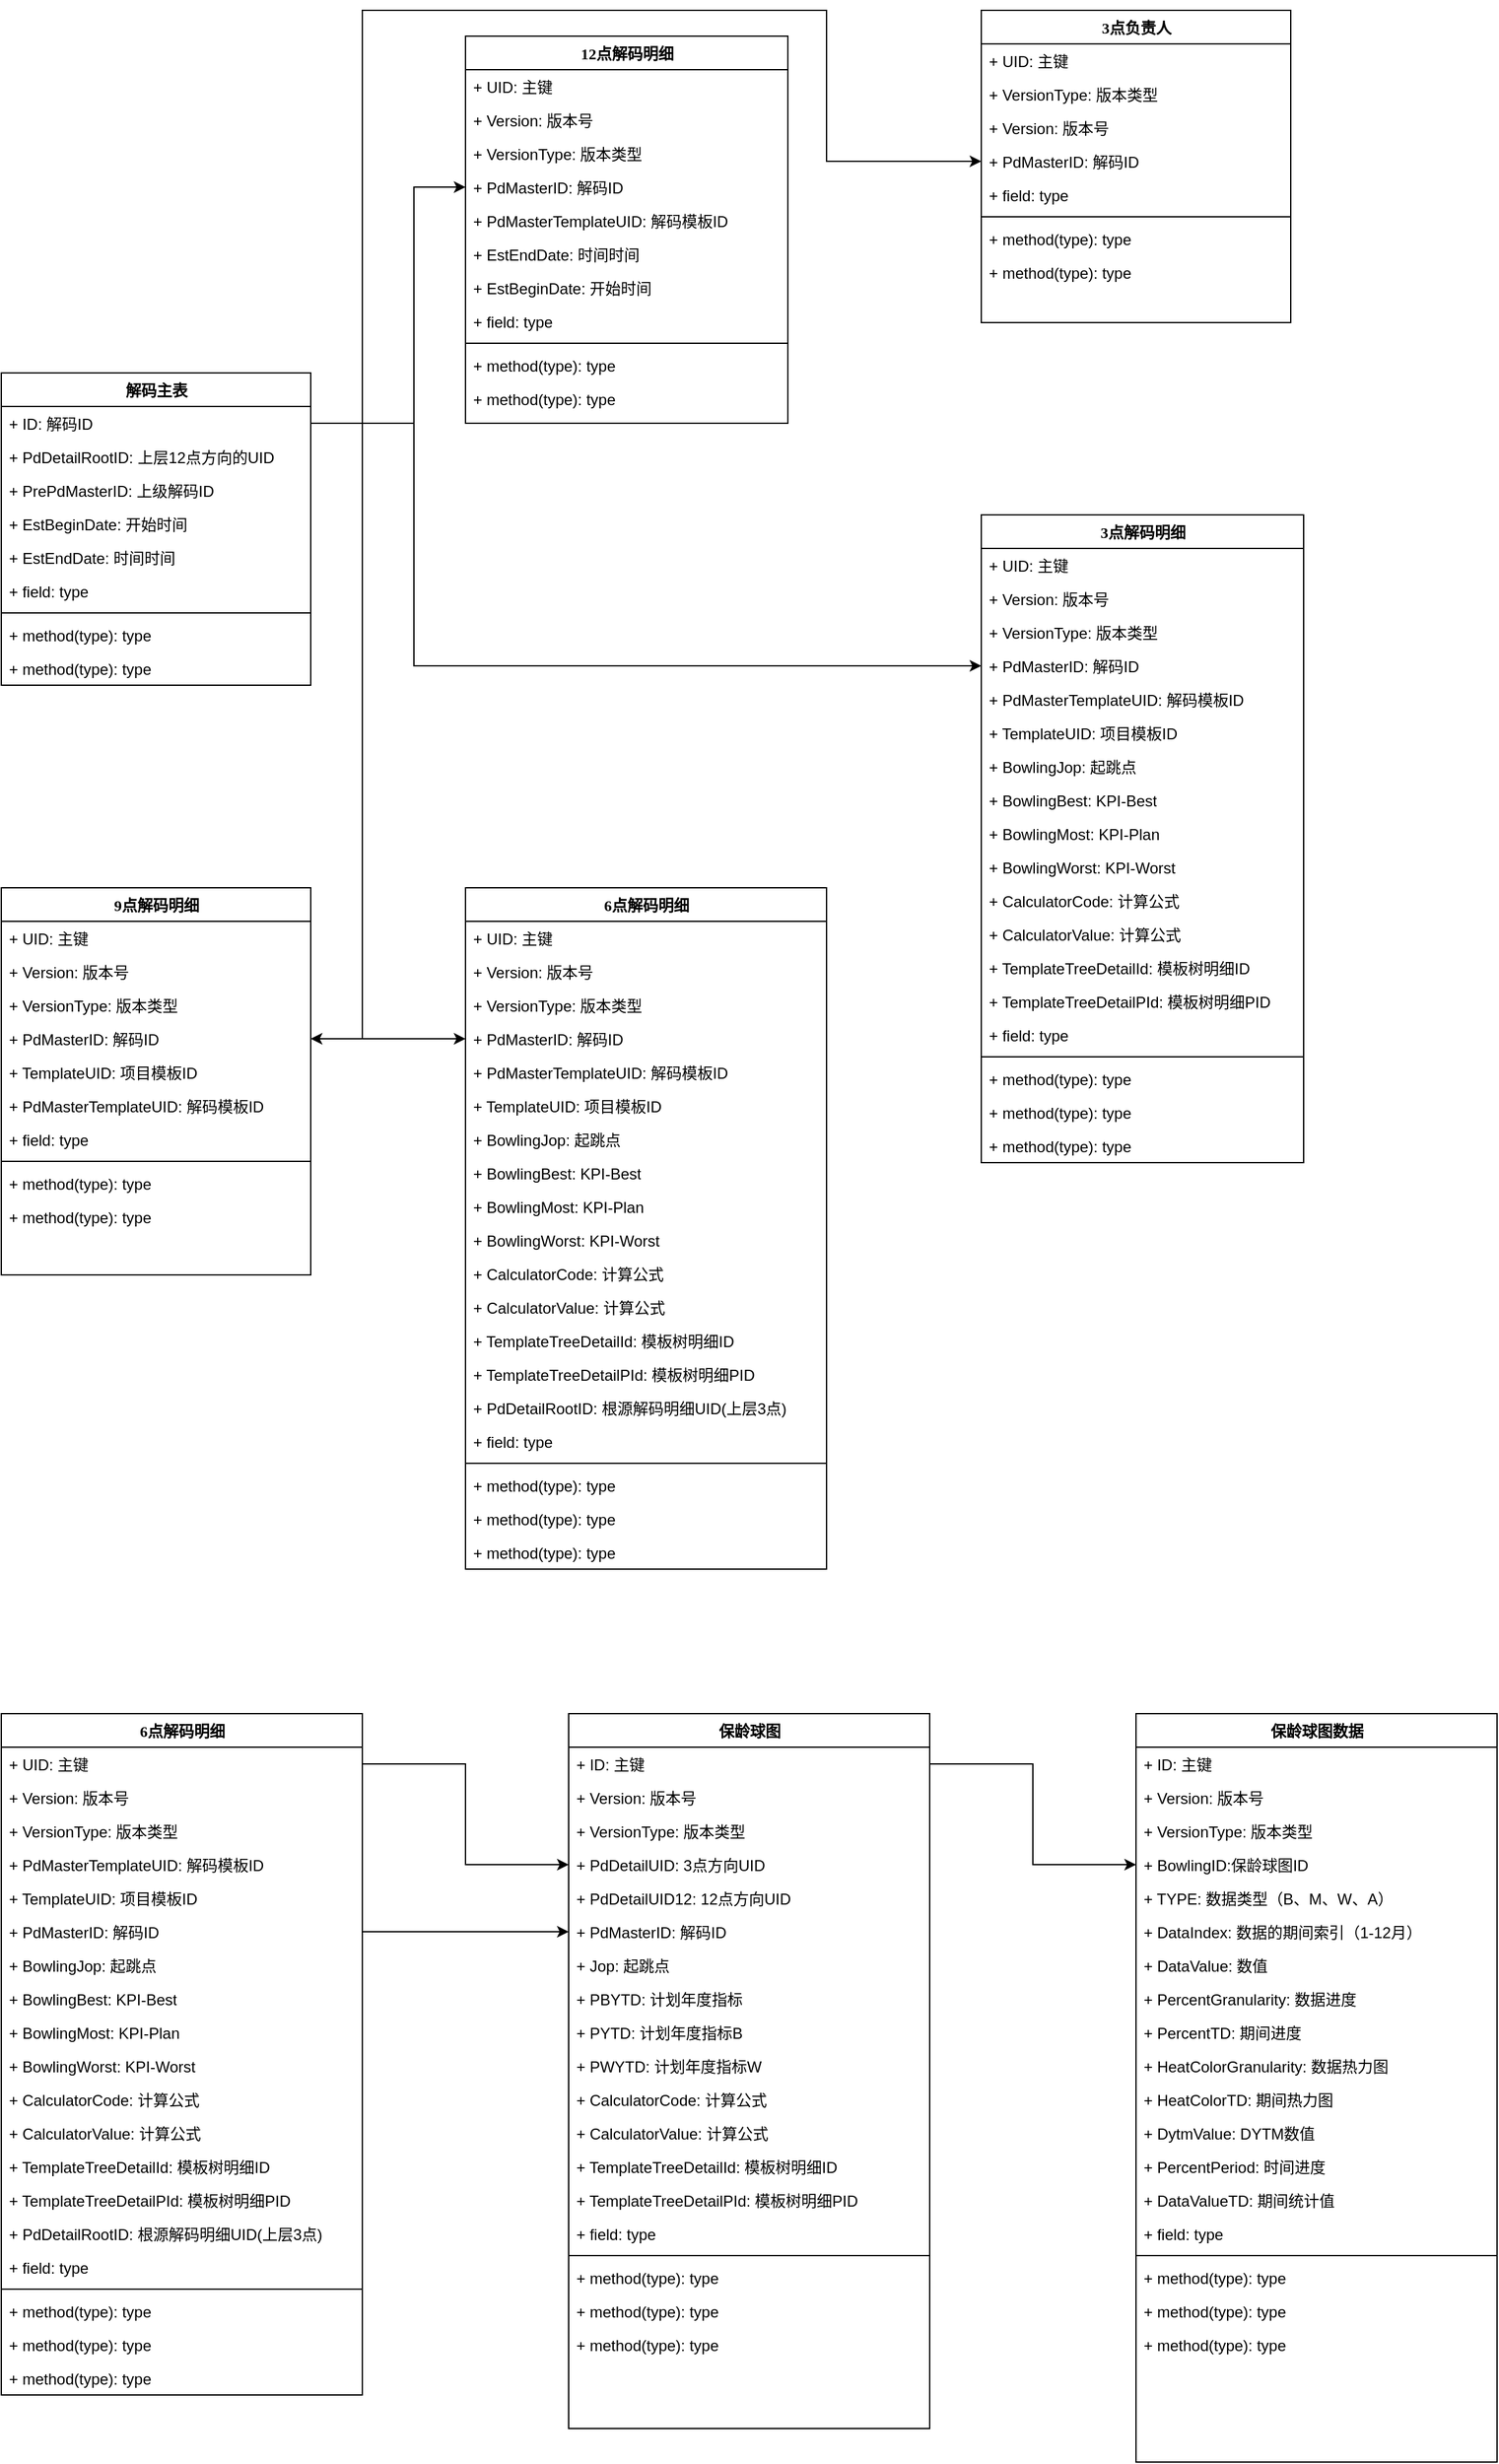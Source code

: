 <mxfile version="21.2.9" type="github">
  <diagram name="Page-1" id="9f46799a-70d6-7492-0946-bef42562c5a5">
    <mxGraphModel dx="1687" dy="1798" grid="1" gridSize="10" guides="1" tooltips="1" connect="1" arrows="1" fold="1" page="1" pageScale="1" pageWidth="1100" pageHeight="850" background="none" math="0" shadow="0">
      <root>
        <mxCell id="0" />
        <mxCell id="1" parent="0" />
        <mxCell id="78961159f06e98e8-17" value="解码主表" style="swimlane;html=1;fontStyle=1;align=center;verticalAlign=top;childLayout=stackLayout;horizontal=1;startSize=26;horizontalStack=0;resizeParent=1;resizeLast=0;collapsible=1;marginBottom=0;swimlaneFillColor=#ffffff;rounded=0;shadow=0;comic=0;labelBackgroundColor=none;strokeWidth=1;fillColor=none;fontFamily=Verdana;fontSize=12" parent="1" vertex="1">
          <mxGeometry x="40" y="1" width="240" height="242" as="geometry" />
        </mxCell>
        <mxCell id="78961159f06e98e8-21" value="+ ID: 解码ID" style="text;html=1;strokeColor=none;fillColor=none;align=left;verticalAlign=top;spacingLeft=4;spacingRight=4;whiteSpace=wrap;overflow=hidden;rotatable=0;points=[[0,0.5],[1,0.5]];portConstraint=eastwest;" parent="78961159f06e98e8-17" vertex="1">
          <mxGeometry y="26" width="240" height="26" as="geometry" />
        </mxCell>
        <mxCell id="78961159f06e98e8-23" value="+ PdDetailRootID: 上层12点方向的UID" style="text;html=1;strokeColor=none;fillColor=none;align=left;verticalAlign=top;spacingLeft=4;spacingRight=4;whiteSpace=wrap;overflow=hidden;rotatable=0;points=[[0,0.5],[1,0.5]];portConstraint=eastwest;" parent="78961159f06e98e8-17" vertex="1">
          <mxGeometry y="52" width="240" height="26" as="geometry" />
        </mxCell>
        <mxCell id="78961159f06e98e8-25" value="+ PrePdMasterID: 上级解码ID" style="text;html=1;strokeColor=none;fillColor=none;align=left;verticalAlign=top;spacingLeft=4;spacingRight=4;whiteSpace=wrap;overflow=hidden;rotatable=0;points=[[0,0.5],[1,0.5]];portConstraint=eastwest;" parent="78961159f06e98e8-17" vertex="1">
          <mxGeometry y="78" width="240" height="26" as="geometry" />
        </mxCell>
        <mxCell id="78961159f06e98e8-26" value="+ EstBeginDate: 开始时间" style="text;html=1;strokeColor=none;fillColor=none;align=left;verticalAlign=top;spacingLeft=4;spacingRight=4;whiteSpace=wrap;overflow=hidden;rotatable=0;points=[[0,0.5],[1,0.5]];portConstraint=eastwest;" parent="78961159f06e98e8-17" vertex="1">
          <mxGeometry y="104" width="240" height="26" as="geometry" />
        </mxCell>
        <mxCell id="u6Bn97f6bg5K26w9lrnU-129" value="+ EstEndDate: 时间时间" style="text;html=1;strokeColor=none;fillColor=none;align=left;verticalAlign=top;spacingLeft=4;spacingRight=4;whiteSpace=wrap;overflow=hidden;rotatable=0;points=[[0,0.5],[1,0.5]];portConstraint=eastwest;" vertex="1" parent="78961159f06e98e8-17">
          <mxGeometry y="130" width="240" height="26" as="geometry" />
        </mxCell>
        <mxCell id="78961159f06e98e8-24" value="+ field: type" style="text;html=1;strokeColor=none;fillColor=none;align=left;verticalAlign=top;spacingLeft=4;spacingRight=4;whiteSpace=wrap;overflow=hidden;rotatable=0;points=[[0,0.5],[1,0.5]];portConstraint=eastwest;" parent="78961159f06e98e8-17" vertex="1">
          <mxGeometry y="156" width="240" height="26" as="geometry" />
        </mxCell>
        <mxCell id="78961159f06e98e8-19" value="" style="line;html=1;strokeWidth=1;fillColor=none;align=left;verticalAlign=middle;spacingTop=-1;spacingLeft=3;spacingRight=3;rotatable=0;labelPosition=right;points=[];portConstraint=eastwest;" parent="78961159f06e98e8-17" vertex="1">
          <mxGeometry y="182" width="240" height="8" as="geometry" />
        </mxCell>
        <mxCell id="78961159f06e98e8-20" value="+ method(type): type" style="text;html=1;strokeColor=none;fillColor=none;align=left;verticalAlign=top;spacingLeft=4;spacingRight=4;whiteSpace=wrap;overflow=hidden;rotatable=0;points=[[0,0.5],[1,0.5]];portConstraint=eastwest;" parent="78961159f06e98e8-17" vertex="1">
          <mxGeometry y="190" width="240" height="26" as="geometry" />
        </mxCell>
        <mxCell id="78961159f06e98e8-27" value="+ method(type): type" style="text;html=1;strokeColor=none;fillColor=none;align=left;verticalAlign=top;spacingLeft=4;spacingRight=4;whiteSpace=wrap;overflow=hidden;rotatable=0;points=[[0,0.5],[1,0.5]];portConstraint=eastwest;" parent="78961159f06e98e8-17" vertex="1">
          <mxGeometry y="216" width="240" height="26" as="geometry" />
        </mxCell>
        <mxCell id="78961159f06e98e8-30" value="12点解码明细" style="swimlane;html=1;fontStyle=1;align=center;verticalAlign=top;childLayout=stackLayout;horizontal=1;startSize=26;horizontalStack=0;resizeParent=1;resizeLast=0;collapsible=1;marginBottom=0;swimlaneFillColor=#ffffff;rounded=0;shadow=0;comic=0;labelBackgroundColor=none;strokeWidth=1;fillColor=none;fontFamily=Verdana;fontSize=12" parent="1" vertex="1">
          <mxGeometry x="400" y="-260" width="250" height="300" as="geometry" />
        </mxCell>
        <mxCell id="78961159f06e98e8-31" value="+ UID: 主键" style="text;html=1;strokeColor=none;fillColor=none;align=left;verticalAlign=top;spacingLeft=4;spacingRight=4;whiteSpace=wrap;overflow=hidden;rotatable=0;points=[[0,0.5],[1,0.5]];portConstraint=eastwest;" parent="78961159f06e98e8-30" vertex="1">
          <mxGeometry y="26" width="250" height="26" as="geometry" />
        </mxCell>
        <mxCell id="u6Bn97f6bg5K26w9lrnU-2" value="+ Version: 版本号" style="text;html=1;strokeColor=none;fillColor=none;align=left;verticalAlign=top;spacingLeft=4;spacingRight=4;whiteSpace=wrap;overflow=hidden;rotatable=0;points=[[0,0.5],[1,0.5]];portConstraint=eastwest;" vertex="1" parent="78961159f06e98e8-30">
          <mxGeometry y="52" width="250" height="26" as="geometry" />
        </mxCell>
        <mxCell id="u6Bn97f6bg5K26w9lrnU-3" value="+ VersionType: 版本类型" style="text;html=1;strokeColor=none;fillColor=none;align=left;verticalAlign=top;spacingLeft=4;spacingRight=4;whiteSpace=wrap;overflow=hidden;rotatable=0;points=[[0,0.5],[1,0.5]];portConstraint=eastwest;" vertex="1" parent="78961159f06e98e8-30">
          <mxGeometry y="78" width="250" height="26" as="geometry" />
        </mxCell>
        <mxCell id="u6Bn97f6bg5K26w9lrnU-6" value="+ PdMasterID: 解码ID" style="text;html=1;strokeColor=none;fillColor=none;align=left;verticalAlign=top;spacingLeft=4;spacingRight=4;whiteSpace=wrap;overflow=hidden;rotatable=0;points=[[0,0.5],[1,0.5]];portConstraint=eastwest;" vertex="1" parent="78961159f06e98e8-30">
          <mxGeometry y="104" width="250" height="26" as="geometry" />
        </mxCell>
        <mxCell id="u6Bn97f6bg5K26w9lrnU-5" value="+ PdMasterTemplateUID: 解码模板ID" style="text;html=1;strokeColor=none;fillColor=none;align=left;verticalAlign=top;spacingLeft=4;spacingRight=4;whiteSpace=wrap;overflow=hidden;rotatable=0;points=[[0,0.5],[1,0.5]];portConstraint=eastwest;" vertex="1" parent="78961159f06e98e8-30">
          <mxGeometry y="130" width="250" height="26" as="geometry" />
        </mxCell>
        <mxCell id="u6Bn97f6bg5K26w9lrnU-131" value="+ EstEndDate: 时间时间" style="text;html=1;strokeColor=none;fillColor=none;align=left;verticalAlign=top;spacingLeft=4;spacingRight=4;whiteSpace=wrap;overflow=hidden;rotatable=0;points=[[0,0.5],[1,0.5]];portConstraint=eastwest;" vertex="1" parent="78961159f06e98e8-30">
          <mxGeometry y="156" width="250" height="26" as="geometry" />
        </mxCell>
        <mxCell id="u6Bn97f6bg5K26w9lrnU-130" value="+ EstBeginDate: 开始时间" style="text;html=1;strokeColor=none;fillColor=none;align=left;verticalAlign=top;spacingLeft=4;spacingRight=4;whiteSpace=wrap;overflow=hidden;rotatable=0;points=[[0,0.5],[1,0.5]];portConstraint=eastwest;" vertex="1" parent="78961159f06e98e8-30">
          <mxGeometry y="182" width="250" height="26" as="geometry" />
        </mxCell>
        <mxCell id="78961159f06e98e8-37" value="+ field: type" style="text;html=1;strokeColor=none;fillColor=none;align=left;verticalAlign=top;spacingLeft=4;spacingRight=4;whiteSpace=wrap;overflow=hidden;rotatable=0;points=[[0,0.5],[1,0.5]];portConstraint=eastwest;" parent="78961159f06e98e8-30" vertex="1">
          <mxGeometry y="208" width="250" height="26" as="geometry" />
        </mxCell>
        <mxCell id="78961159f06e98e8-38" value="" style="line;html=1;strokeWidth=1;fillColor=none;align=left;verticalAlign=middle;spacingTop=-1;spacingLeft=3;spacingRight=3;rotatable=0;labelPosition=right;points=[];portConstraint=eastwest;" parent="78961159f06e98e8-30" vertex="1">
          <mxGeometry y="234" width="250" height="8" as="geometry" />
        </mxCell>
        <mxCell id="78961159f06e98e8-39" value="+ method(type): type" style="text;html=1;strokeColor=none;fillColor=none;align=left;verticalAlign=top;spacingLeft=4;spacingRight=4;whiteSpace=wrap;overflow=hidden;rotatable=0;points=[[0,0.5],[1,0.5]];portConstraint=eastwest;" parent="78961159f06e98e8-30" vertex="1">
          <mxGeometry y="242" width="250" height="26" as="geometry" />
        </mxCell>
        <mxCell id="78961159f06e98e8-40" value="+ method(type): type" style="text;html=1;strokeColor=none;fillColor=none;align=left;verticalAlign=top;spacingLeft=4;spacingRight=4;whiteSpace=wrap;overflow=hidden;rotatable=0;points=[[0,0.5],[1,0.5]];portConstraint=eastwest;" parent="78961159f06e98e8-30" vertex="1">
          <mxGeometry y="268" width="250" height="26" as="geometry" />
        </mxCell>
        <mxCell id="78961159f06e98e8-56" value="9点解码明细" style="swimlane;html=1;fontStyle=1;align=center;verticalAlign=top;childLayout=stackLayout;horizontal=1;startSize=26;horizontalStack=0;resizeParent=1;resizeLast=0;collapsible=1;marginBottom=0;swimlaneFillColor=#ffffff;rounded=0;shadow=0;comic=0;labelBackgroundColor=none;strokeWidth=1;fillColor=none;fontFamily=Verdana;fontSize=12" parent="1" vertex="1">
          <mxGeometry x="40" y="400" width="240" height="300" as="geometry" />
        </mxCell>
        <mxCell id="78961159f06e98e8-57" value="+ UID: 主键" style="text;html=1;strokeColor=none;fillColor=none;align=left;verticalAlign=top;spacingLeft=4;spacingRight=4;whiteSpace=wrap;overflow=hidden;rotatable=0;points=[[0,0.5],[1,0.5]];portConstraint=eastwest;" parent="78961159f06e98e8-56" vertex="1">
          <mxGeometry y="26" width="240" height="26" as="geometry" />
        </mxCell>
        <mxCell id="78961159f06e98e8-58" value="+ Version: 版本号" style="text;html=1;strokeColor=none;fillColor=none;align=left;verticalAlign=top;spacingLeft=4;spacingRight=4;whiteSpace=wrap;overflow=hidden;rotatable=0;points=[[0,0.5],[1,0.5]];portConstraint=eastwest;" parent="78961159f06e98e8-56" vertex="1">
          <mxGeometry y="52" width="240" height="26" as="geometry" />
        </mxCell>
        <mxCell id="78961159f06e98e8-59" value="+ VersionType: 版本类型" style="text;html=1;strokeColor=none;fillColor=none;align=left;verticalAlign=top;spacingLeft=4;spacingRight=4;whiteSpace=wrap;overflow=hidden;rotatable=0;points=[[0,0.5],[1,0.5]];portConstraint=eastwest;" parent="78961159f06e98e8-56" vertex="1">
          <mxGeometry y="78" width="240" height="26" as="geometry" />
        </mxCell>
        <mxCell id="78961159f06e98e8-62" value="+ PdMasterID: 解码ID" style="text;html=1;strokeColor=none;fillColor=none;align=left;verticalAlign=top;spacingLeft=4;spacingRight=4;whiteSpace=wrap;overflow=hidden;rotatable=0;points=[[0,0.5],[1,0.5]];portConstraint=eastwest;" parent="78961159f06e98e8-56" vertex="1">
          <mxGeometry y="104" width="240" height="26" as="geometry" />
        </mxCell>
        <mxCell id="78961159f06e98e8-60" value="+ TemplateUID: 项目模板ID" style="text;html=1;strokeColor=none;fillColor=none;align=left;verticalAlign=top;spacingLeft=4;spacingRight=4;whiteSpace=wrap;overflow=hidden;rotatable=0;points=[[0,0.5],[1,0.5]];portConstraint=eastwest;" parent="78961159f06e98e8-56" vertex="1">
          <mxGeometry y="130" width="240" height="26" as="geometry" />
        </mxCell>
        <mxCell id="78961159f06e98e8-61" value="+ PdMasterTemplateUID: 解码模板ID" style="text;html=1;strokeColor=none;fillColor=none;align=left;verticalAlign=top;spacingLeft=4;spacingRight=4;whiteSpace=wrap;overflow=hidden;rotatable=0;points=[[0,0.5],[1,0.5]];portConstraint=eastwest;" parent="78961159f06e98e8-56" vertex="1">
          <mxGeometry y="156" width="240" height="26" as="geometry" />
        </mxCell>
        <mxCell id="78961159f06e98e8-63" value="+ field: type" style="text;html=1;strokeColor=none;fillColor=none;align=left;verticalAlign=top;spacingLeft=4;spacingRight=4;whiteSpace=wrap;overflow=hidden;rotatable=0;points=[[0,0.5],[1,0.5]];portConstraint=eastwest;" parent="78961159f06e98e8-56" vertex="1">
          <mxGeometry y="182" width="240" height="26" as="geometry" />
        </mxCell>
        <mxCell id="78961159f06e98e8-64" value="" style="line;html=1;strokeWidth=1;fillColor=none;align=left;verticalAlign=middle;spacingTop=-1;spacingLeft=3;spacingRight=3;rotatable=0;labelPosition=right;points=[];portConstraint=eastwest;" parent="78961159f06e98e8-56" vertex="1">
          <mxGeometry y="208" width="240" height="8" as="geometry" />
        </mxCell>
        <mxCell id="78961159f06e98e8-65" value="+ method(type): type" style="text;html=1;strokeColor=none;fillColor=none;align=left;verticalAlign=top;spacingLeft=4;spacingRight=4;whiteSpace=wrap;overflow=hidden;rotatable=0;points=[[0,0.5],[1,0.5]];portConstraint=eastwest;" parent="78961159f06e98e8-56" vertex="1">
          <mxGeometry y="216" width="240" height="26" as="geometry" />
        </mxCell>
        <mxCell id="78961159f06e98e8-68" value="+ method(type): type" style="text;html=1;strokeColor=none;fillColor=none;align=left;verticalAlign=top;spacingLeft=4;spacingRight=4;whiteSpace=wrap;overflow=hidden;rotatable=0;points=[[0,0.5],[1,0.5]];portConstraint=eastwest;" parent="78961159f06e98e8-56" vertex="1">
          <mxGeometry y="242" width="240" height="26" as="geometry" />
        </mxCell>
        <mxCell id="78961159f06e98e8-130" style="edgeStyle=elbowEdgeStyle;html=1;labelBackgroundColor=none;startFill=0;startSize=8;endArrow=diamondThin;endFill=0;endSize=16;fontFamily=Verdana;fontSize=12;elbow=vertical;" parent="1" edge="1">
          <mxGeometry relative="1" as="geometry">
            <mxPoint x="550" y="617" as="sourcePoint" />
            <mxPoint x="520" y="617" as="targetPoint" />
          </mxGeometry>
        </mxCell>
        <mxCell id="78961159f06e98e8-108" value="3点负责人" style="swimlane;html=1;fontStyle=1;align=center;verticalAlign=top;childLayout=stackLayout;horizontal=1;startSize=26;horizontalStack=0;resizeParent=1;resizeLast=0;collapsible=1;marginBottom=0;swimlaneFillColor=#ffffff;rounded=0;shadow=0;comic=0;labelBackgroundColor=none;strokeWidth=1;fillColor=none;fontFamily=Verdana;fontSize=12" parent="1" vertex="1">
          <mxGeometry x="800" y="-280" width="240" height="242" as="geometry" />
        </mxCell>
        <mxCell id="u6Bn97f6bg5K26w9lrnU-75" value="+ UID: 主键" style="text;html=1;strokeColor=none;fillColor=none;align=left;verticalAlign=top;spacingLeft=4;spacingRight=4;whiteSpace=wrap;overflow=hidden;rotatable=0;points=[[0,0.5],[1,0.5]];portConstraint=eastwest;" vertex="1" parent="78961159f06e98e8-108">
          <mxGeometry y="26" width="240" height="26" as="geometry" />
        </mxCell>
        <mxCell id="u6Bn97f6bg5K26w9lrnU-73" value="+ VersionType: 版本类型" style="text;html=1;strokeColor=none;fillColor=none;align=left;verticalAlign=top;spacingLeft=4;spacingRight=4;whiteSpace=wrap;overflow=hidden;rotatable=0;points=[[0,0.5],[1,0.5]];portConstraint=eastwest;" vertex="1" parent="78961159f06e98e8-108">
          <mxGeometry y="52" width="240" height="26" as="geometry" />
        </mxCell>
        <mxCell id="u6Bn97f6bg5K26w9lrnU-72" value="+ Version: 版本号" style="text;html=1;strokeColor=none;fillColor=none;align=left;verticalAlign=top;spacingLeft=4;spacingRight=4;whiteSpace=wrap;overflow=hidden;rotatable=0;points=[[0,0.5],[1,0.5]];portConstraint=eastwest;" vertex="1" parent="78961159f06e98e8-108">
          <mxGeometry y="78" width="240" height="26" as="geometry" />
        </mxCell>
        <mxCell id="u6Bn97f6bg5K26w9lrnU-74" value="+ PdMasterID: 解码ID" style="text;html=1;strokeColor=none;fillColor=none;align=left;verticalAlign=top;spacingLeft=4;spacingRight=4;whiteSpace=wrap;overflow=hidden;rotatable=0;points=[[0,0.5],[1,0.5]];portConstraint=eastwest;" vertex="1" parent="78961159f06e98e8-108">
          <mxGeometry y="104" width="240" height="26" as="geometry" />
        </mxCell>
        <mxCell id="78961159f06e98e8-110" value="+ field: type" style="text;html=1;strokeColor=none;fillColor=none;align=left;verticalAlign=top;spacingLeft=4;spacingRight=4;whiteSpace=wrap;overflow=hidden;rotatable=0;points=[[0,0.5],[1,0.5]];portConstraint=eastwest;" parent="78961159f06e98e8-108" vertex="1">
          <mxGeometry y="130" width="240" height="26" as="geometry" />
        </mxCell>
        <mxCell id="78961159f06e98e8-116" value="" style="line;html=1;strokeWidth=1;fillColor=none;align=left;verticalAlign=middle;spacingTop=-1;spacingLeft=3;spacingRight=3;rotatable=0;labelPosition=right;points=[];portConstraint=eastwest;" parent="78961159f06e98e8-108" vertex="1">
          <mxGeometry y="156" width="240" height="8" as="geometry" />
        </mxCell>
        <mxCell id="78961159f06e98e8-117" value="+ method(type): type" style="text;html=1;strokeColor=none;fillColor=none;align=left;verticalAlign=top;spacingLeft=4;spacingRight=4;whiteSpace=wrap;overflow=hidden;rotatable=0;points=[[0,0.5],[1,0.5]];portConstraint=eastwest;" parent="78961159f06e98e8-108" vertex="1">
          <mxGeometry y="164" width="240" height="26" as="geometry" />
        </mxCell>
        <mxCell id="78961159f06e98e8-120" value="+ method(type): type" style="text;html=1;strokeColor=none;fillColor=none;align=left;verticalAlign=top;spacingLeft=4;spacingRight=4;whiteSpace=wrap;overflow=hidden;rotatable=0;points=[[0,0.5],[1,0.5]];portConstraint=eastwest;" parent="78961159f06e98e8-108" vertex="1">
          <mxGeometry y="190" width="240" height="26" as="geometry" />
        </mxCell>
        <mxCell id="u6Bn97f6bg5K26w9lrnU-9" value="3点解码明细" style="swimlane;html=1;fontStyle=1;align=center;verticalAlign=top;childLayout=stackLayout;horizontal=1;startSize=26;horizontalStack=0;resizeParent=1;resizeLast=0;collapsible=1;marginBottom=0;swimlaneFillColor=#ffffff;rounded=0;shadow=0;comic=0;labelBackgroundColor=none;strokeWidth=1;fillColor=none;fontFamily=Verdana;fontSize=12" vertex="1" parent="1">
          <mxGeometry x="800" y="111" width="250" height="502" as="geometry" />
        </mxCell>
        <mxCell id="u6Bn97f6bg5K26w9lrnU-10" value="+ UID: 主键" style="text;html=1;strokeColor=none;fillColor=none;align=left;verticalAlign=top;spacingLeft=4;spacingRight=4;whiteSpace=wrap;overflow=hidden;rotatable=0;points=[[0,0.5],[1,0.5]];portConstraint=eastwest;" vertex="1" parent="u6Bn97f6bg5K26w9lrnU-9">
          <mxGeometry y="26" width="250" height="26" as="geometry" />
        </mxCell>
        <mxCell id="u6Bn97f6bg5K26w9lrnU-11" value="+ Version: 版本号" style="text;html=1;strokeColor=none;fillColor=none;align=left;verticalAlign=top;spacingLeft=4;spacingRight=4;whiteSpace=wrap;overflow=hidden;rotatable=0;points=[[0,0.5],[1,0.5]];portConstraint=eastwest;" vertex="1" parent="u6Bn97f6bg5K26w9lrnU-9">
          <mxGeometry y="52" width="250" height="26" as="geometry" />
        </mxCell>
        <mxCell id="u6Bn97f6bg5K26w9lrnU-12" value="+ VersionType: 版本类型" style="text;html=1;strokeColor=none;fillColor=none;align=left;verticalAlign=top;spacingLeft=4;spacingRight=4;whiteSpace=wrap;overflow=hidden;rotatable=0;points=[[0,0.5],[1,0.5]];portConstraint=eastwest;" vertex="1" parent="u6Bn97f6bg5K26w9lrnU-9">
          <mxGeometry y="78" width="250" height="26" as="geometry" />
        </mxCell>
        <mxCell id="u6Bn97f6bg5K26w9lrnU-13" value="+ PdMasterID: 解码ID" style="text;html=1;strokeColor=none;fillColor=none;align=left;verticalAlign=top;spacingLeft=4;spacingRight=4;whiteSpace=wrap;overflow=hidden;rotatable=0;points=[[0,0.5],[1,0.5]];portConstraint=eastwest;" vertex="1" parent="u6Bn97f6bg5K26w9lrnU-9">
          <mxGeometry y="104" width="250" height="26" as="geometry" />
        </mxCell>
        <mxCell id="u6Bn97f6bg5K26w9lrnU-14" value="+ PdMasterTemplateUID: 解码模板ID" style="text;html=1;strokeColor=none;fillColor=none;align=left;verticalAlign=top;spacingLeft=4;spacingRight=4;whiteSpace=wrap;overflow=hidden;rotatable=0;points=[[0,0.5],[1,0.5]];portConstraint=eastwest;" vertex="1" parent="u6Bn97f6bg5K26w9lrnU-9">
          <mxGeometry y="130" width="250" height="26" as="geometry" />
        </mxCell>
        <mxCell id="u6Bn97f6bg5K26w9lrnU-15" value="+ TemplateUID: 项目模板ID" style="text;html=1;strokeColor=none;fillColor=none;align=left;verticalAlign=top;spacingLeft=4;spacingRight=4;whiteSpace=wrap;overflow=hidden;rotatable=0;points=[[0,0.5],[1,0.5]];portConstraint=eastwest;" vertex="1" parent="u6Bn97f6bg5K26w9lrnU-9">
          <mxGeometry y="156" width="250" height="26" as="geometry" />
        </mxCell>
        <mxCell id="u6Bn97f6bg5K26w9lrnU-38" value="+ BowlingJop: 起跳点" style="text;html=1;strokeColor=none;fillColor=none;align=left;verticalAlign=top;spacingLeft=4;spacingRight=4;whiteSpace=wrap;overflow=hidden;rotatable=0;points=[[0,0.5],[1,0.5]];portConstraint=eastwest;" vertex="1" parent="u6Bn97f6bg5K26w9lrnU-9">
          <mxGeometry y="182" width="250" height="26" as="geometry" />
        </mxCell>
        <mxCell id="u6Bn97f6bg5K26w9lrnU-16" value="+ BowlingBest: KPI-Best" style="text;html=1;strokeColor=none;fillColor=none;align=left;verticalAlign=top;spacingLeft=4;spacingRight=4;whiteSpace=wrap;overflow=hidden;rotatable=0;points=[[0,0.5],[1,0.5]];portConstraint=eastwest;" vertex="1" parent="u6Bn97f6bg5K26w9lrnU-9">
          <mxGeometry y="208" width="250" height="26" as="geometry" />
        </mxCell>
        <mxCell id="u6Bn97f6bg5K26w9lrnU-39" value="+ BowlingMost: KPI-Plan" style="text;html=1;strokeColor=none;fillColor=none;align=left;verticalAlign=top;spacingLeft=4;spacingRight=4;whiteSpace=wrap;overflow=hidden;rotatable=0;points=[[0,0.5],[1,0.5]];portConstraint=eastwest;" vertex="1" parent="u6Bn97f6bg5K26w9lrnU-9">
          <mxGeometry y="234" width="250" height="26" as="geometry" />
        </mxCell>
        <mxCell id="u6Bn97f6bg5K26w9lrnU-40" value="+ BowlingWorst: KPI-Worst" style="text;html=1;strokeColor=none;fillColor=none;align=left;verticalAlign=top;spacingLeft=4;spacingRight=4;whiteSpace=wrap;overflow=hidden;rotatable=0;points=[[0,0.5],[1,0.5]];portConstraint=eastwest;" vertex="1" parent="u6Bn97f6bg5K26w9lrnU-9">
          <mxGeometry y="260" width="250" height="26" as="geometry" />
        </mxCell>
        <mxCell id="u6Bn97f6bg5K26w9lrnU-37" value="+ CalculatorCode: 计算公式" style="text;html=1;strokeColor=none;fillColor=none;align=left;verticalAlign=top;spacingLeft=4;spacingRight=4;whiteSpace=wrap;overflow=hidden;rotatable=0;points=[[0,0.5],[1,0.5]];portConstraint=eastwest;" vertex="1" parent="u6Bn97f6bg5K26w9lrnU-9">
          <mxGeometry y="286" width="250" height="26" as="geometry" />
        </mxCell>
        <mxCell id="u6Bn97f6bg5K26w9lrnU-44" value="+ CalculatorValue: 计算公式" style="text;html=1;strokeColor=none;fillColor=none;align=left;verticalAlign=top;spacingLeft=4;spacingRight=4;whiteSpace=wrap;overflow=hidden;rotatable=0;points=[[0,0.5],[1,0.5]];portConstraint=eastwest;" vertex="1" parent="u6Bn97f6bg5K26w9lrnU-9">
          <mxGeometry y="312" width="250" height="26" as="geometry" />
        </mxCell>
        <mxCell id="u6Bn97f6bg5K26w9lrnU-43" value="+ TemplateTreeDetailId: 模板树明细ID" style="text;html=1;strokeColor=none;fillColor=none;align=left;verticalAlign=top;spacingLeft=4;spacingRight=4;whiteSpace=wrap;overflow=hidden;rotatable=0;points=[[0,0.5],[1,0.5]];portConstraint=eastwest;" vertex="1" parent="u6Bn97f6bg5K26w9lrnU-9">
          <mxGeometry y="338" width="250" height="26" as="geometry" />
        </mxCell>
        <mxCell id="u6Bn97f6bg5K26w9lrnU-42" value="+ TemplateTreeDetailPId: 模板树明细PID" style="text;html=1;strokeColor=none;fillColor=none;align=left;verticalAlign=top;spacingLeft=4;spacingRight=4;whiteSpace=wrap;overflow=hidden;rotatable=0;points=[[0,0.5],[1,0.5]];portConstraint=eastwest;" vertex="1" parent="u6Bn97f6bg5K26w9lrnU-9">
          <mxGeometry y="364" width="250" height="26" as="geometry" />
        </mxCell>
        <mxCell id="u6Bn97f6bg5K26w9lrnU-41" value="+ field: type" style="text;html=1;strokeColor=none;fillColor=none;align=left;verticalAlign=top;spacingLeft=4;spacingRight=4;whiteSpace=wrap;overflow=hidden;rotatable=0;points=[[0,0.5],[1,0.5]];portConstraint=eastwest;" vertex="1" parent="u6Bn97f6bg5K26w9lrnU-9">
          <mxGeometry y="390" width="250" height="26" as="geometry" />
        </mxCell>
        <mxCell id="u6Bn97f6bg5K26w9lrnU-17" value="" style="line;html=1;strokeWidth=1;fillColor=none;align=left;verticalAlign=middle;spacingTop=-1;spacingLeft=3;spacingRight=3;rotatable=0;labelPosition=right;points=[];portConstraint=eastwest;" vertex="1" parent="u6Bn97f6bg5K26w9lrnU-9">
          <mxGeometry y="416" width="250" height="8" as="geometry" />
        </mxCell>
        <mxCell id="u6Bn97f6bg5K26w9lrnU-18" value="+ method(type): type" style="text;html=1;strokeColor=none;fillColor=none;align=left;verticalAlign=top;spacingLeft=4;spacingRight=4;whiteSpace=wrap;overflow=hidden;rotatable=0;points=[[0,0.5],[1,0.5]];portConstraint=eastwest;" vertex="1" parent="u6Bn97f6bg5K26w9lrnU-9">
          <mxGeometry y="424" width="250" height="26" as="geometry" />
        </mxCell>
        <mxCell id="u6Bn97f6bg5K26w9lrnU-19" value="+ method(type): type" style="text;html=1;strokeColor=none;fillColor=none;align=left;verticalAlign=top;spacingLeft=4;spacingRight=4;whiteSpace=wrap;overflow=hidden;rotatable=0;points=[[0,0.5],[1,0.5]];portConstraint=eastwest;" vertex="1" parent="u6Bn97f6bg5K26w9lrnU-9">
          <mxGeometry y="450" width="250" height="26" as="geometry" />
        </mxCell>
        <mxCell id="u6Bn97f6bg5K26w9lrnU-20" value="+ method(type): type" style="text;html=1;strokeColor=none;fillColor=none;align=left;verticalAlign=top;spacingLeft=4;spacingRight=4;whiteSpace=wrap;overflow=hidden;rotatable=0;points=[[0,0.5],[1,0.5]];portConstraint=eastwest;" vertex="1" parent="u6Bn97f6bg5K26w9lrnU-9">
          <mxGeometry y="476" width="250" height="26" as="geometry" />
        </mxCell>
        <mxCell id="u6Bn97f6bg5K26w9lrnU-36" value="" style="endArrow=classic;html=1;rounded=0;exitX=1;exitY=0.5;exitDx=0;exitDy=0;entryX=0;entryY=0.5;entryDx=0;entryDy=0;" edge="1" parent="1" source="78961159f06e98e8-21" target="u6Bn97f6bg5K26w9lrnU-6">
          <mxGeometry width="50" height="50" relative="1" as="geometry">
            <mxPoint x="520" y="140" as="sourcePoint" />
            <mxPoint x="570" y="90" as="targetPoint" />
            <Array as="points">
              <mxPoint x="360" y="40" />
              <mxPoint x="360" y="-143" />
            </Array>
          </mxGeometry>
        </mxCell>
        <mxCell id="u6Bn97f6bg5K26w9lrnU-45" value="6点解码明细" style="swimlane;html=1;fontStyle=1;align=center;verticalAlign=top;childLayout=stackLayout;horizontal=1;startSize=26;horizontalStack=0;resizeParent=1;resizeLast=0;collapsible=1;marginBottom=0;swimlaneFillColor=#ffffff;rounded=0;shadow=0;comic=0;labelBackgroundColor=none;strokeWidth=1;fillColor=none;fontFamily=Verdana;fontSize=12" vertex="1" parent="1">
          <mxGeometry x="400" y="400" width="280" height="528" as="geometry" />
        </mxCell>
        <mxCell id="u6Bn97f6bg5K26w9lrnU-46" value="+ UID: 主键" style="text;html=1;strokeColor=none;fillColor=none;align=left;verticalAlign=top;spacingLeft=4;spacingRight=4;whiteSpace=wrap;overflow=hidden;rotatable=0;points=[[0,0.5],[1,0.5]];portConstraint=eastwest;" vertex="1" parent="u6Bn97f6bg5K26w9lrnU-45">
          <mxGeometry y="26" width="280" height="26" as="geometry" />
        </mxCell>
        <mxCell id="u6Bn97f6bg5K26w9lrnU-47" value="+ Version: 版本号" style="text;html=1;strokeColor=none;fillColor=none;align=left;verticalAlign=top;spacingLeft=4;spacingRight=4;whiteSpace=wrap;overflow=hidden;rotatable=0;points=[[0,0.5],[1,0.5]];portConstraint=eastwest;" vertex="1" parent="u6Bn97f6bg5K26w9lrnU-45">
          <mxGeometry y="52" width="280" height="26" as="geometry" />
        </mxCell>
        <mxCell id="u6Bn97f6bg5K26w9lrnU-48" value="+ VersionType: 版本类型" style="text;html=1;strokeColor=none;fillColor=none;align=left;verticalAlign=top;spacingLeft=4;spacingRight=4;whiteSpace=wrap;overflow=hidden;rotatable=0;points=[[0,0.5],[1,0.5]];portConstraint=eastwest;" vertex="1" parent="u6Bn97f6bg5K26w9lrnU-45">
          <mxGeometry y="78" width="280" height="26" as="geometry" />
        </mxCell>
        <mxCell id="u6Bn97f6bg5K26w9lrnU-49" value="+ PdMasterID: 解码ID" style="text;html=1;strokeColor=none;fillColor=none;align=left;verticalAlign=top;spacingLeft=4;spacingRight=4;whiteSpace=wrap;overflow=hidden;rotatable=0;points=[[0,0.5],[1,0.5]];portConstraint=eastwest;" vertex="1" parent="u6Bn97f6bg5K26w9lrnU-45">
          <mxGeometry y="104" width="280" height="26" as="geometry" />
        </mxCell>
        <mxCell id="u6Bn97f6bg5K26w9lrnU-50" value="+ PdMasterTemplateUID: 解码模板ID" style="text;html=1;strokeColor=none;fillColor=none;align=left;verticalAlign=top;spacingLeft=4;spacingRight=4;whiteSpace=wrap;overflow=hidden;rotatable=0;points=[[0,0.5],[1,0.5]];portConstraint=eastwest;" vertex="1" parent="u6Bn97f6bg5K26w9lrnU-45">
          <mxGeometry y="130" width="280" height="26" as="geometry" />
        </mxCell>
        <mxCell id="u6Bn97f6bg5K26w9lrnU-51" value="+ TemplateUID: 项目模板ID" style="text;html=1;strokeColor=none;fillColor=none;align=left;verticalAlign=top;spacingLeft=4;spacingRight=4;whiteSpace=wrap;overflow=hidden;rotatable=0;points=[[0,0.5],[1,0.5]];portConstraint=eastwest;" vertex="1" parent="u6Bn97f6bg5K26w9lrnU-45">
          <mxGeometry y="156" width="280" height="26" as="geometry" />
        </mxCell>
        <mxCell id="u6Bn97f6bg5K26w9lrnU-52" value="+ BowlingJop: 起跳点" style="text;html=1;strokeColor=none;fillColor=none;align=left;verticalAlign=top;spacingLeft=4;spacingRight=4;whiteSpace=wrap;overflow=hidden;rotatable=0;points=[[0,0.5],[1,0.5]];portConstraint=eastwest;" vertex="1" parent="u6Bn97f6bg5K26w9lrnU-45">
          <mxGeometry y="182" width="280" height="26" as="geometry" />
        </mxCell>
        <mxCell id="u6Bn97f6bg5K26w9lrnU-53" value="+ BowlingBest: KPI-Best" style="text;html=1;strokeColor=none;fillColor=none;align=left;verticalAlign=top;spacingLeft=4;spacingRight=4;whiteSpace=wrap;overflow=hidden;rotatable=0;points=[[0,0.5],[1,0.5]];portConstraint=eastwest;" vertex="1" parent="u6Bn97f6bg5K26w9lrnU-45">
          <mxGeometry y="208" width="280" height="26" as="geometry" />
        </mxCell>
        <mxCell id="u6Bn97f6bg5K26w9lrnU-54" value="+ BowlingMost: KPI-Plan" style="text;html=1;strokeColor=none;fillColor=none;align=left;verticalAlign=top;spacingLeft=4;spacingRight=4;whiteSpace=wrap;overflow=hidden;rotatable=0;points=[[0,0.5],[1,0.5]];portConstraint=eastwest;" vertex="1" parent="u6Bn97f6bg5K26w9lrnU-45">
          <mxGeometry y="234" width="280" height="26" as="geometry" />
        </mxCell>
        <mxCell id="u6Bn97f6bg5K26w9lrnU-55" value="+ BowlingWorst: KPI-Worst" style="text;html=1;strokeColor=none;fillColor=none;align=left;verticalAlign=top;spacingLeft=4;spacingRight=4;whiteSpace=wrap;overflow=hidden;rotatable=0;points=[[0,0.5],[1,0.5]];portConstraint=eastwest;" vertex="1" parent="u6Bn97f6bg5K26w9lrnU-45">
          <mxGeometry y="260" width="280" height="26" as="geometry" />
        </mxCell>
        <mxCell id="u6Bn97f6bg5K26w9lrnU-56" value="+ CalculatorCode: 计算公式" style="text;html=1;strokeColor=none;fillColor=none;align=left;verticalAlign=top;spacingLeft=4;spacingRight=4;whiteSpace=wrap;overflow=hidden;rotatable=0;points=[[0,0.5],[1,0.5]];portConstraint=eastwest;" vertex="1" parent="u6Bn97f6bg5K26w9lrnU-45">
          <mxGeometry y="286" width="280" height="26" as="geometry" />
        </mxCell>
        <mxCell id="u6Bn97f6bg5K26w9lrnU-57" value="+ CalculatorValue: 计算公式" style="text;html=1;strokeColor=none;fillColor=none;align=left;verticalAlign=top;spacingLeft=4;spacingRight=4;whiteSpace=wrap;overflow=hidden;rotatable=0;points=[[0,0.5],[1,0.5]];portConstraint=eastwest;" vertex="1" parent="u6Bn97f6bg5K26w9lrnU-45">
          <mxGeometry y="312" width="280" height="26" as="geometry" />
        </mxCell>
        <mxCell id="u6Bn97f6bg5K26w9lrnU-58" value="+ TemplateTreeDetailId: 模板树明细ID" style="text;html=1;strokeColor=none;fillColor=none;align=left;verticalAlign=top;spacingLeft=4;spacingRight=4;whiteSpace=wrap;overflow=hidden;rotatable=0;points=[[0,0.5],[1,0.5]];portConstraint=eastwest;" vertex="1" parent="u6Bn97f6bg5K26w9lrnU-45">
          <mxGeometry y="338" width="280" height="26" as="geometry" />
        </mxCell>
        <mxCell id="u6Bn97f6bg5K26w9lrnU-59" value="+ TemplateTreeDetailPId: 模板树明细PID" style="text;html=1;strokeColor=none;fillColor=none;align=left;verticalAlign=top;spacingLeft=4;spacingRight=4;whiteSpace=wrap;overflow=hidden;rotatable=0;points=[[0,0.5],[1,0.5]];portConstraint=eastwest;" vertex="1" parent="u6Bn97f6bg5K26w9lrnU-45">
          <mxGeometry y="364" width="280" height="26" as="geometry" />
        </mxCell>
        <mxCell id="u6Bn97f6bg5K26w9lrnU-60" value="+ PdDetailRootID: 根源解码明细UID(上层3点)" style="text;html=1;strokeColor=none;fillColor=none;align=left;verticalAlign=top;spacingLeft=4;spacingRight=4;whiteSpace=wrap;overflow=hidden;rotatable=0;points=[[0,0.5],[1,0.5]];portConstraint=eastwest;" vertex="1" parent="u6Bn97f6bg5K26w9lrnU-45">
          <mxGeometry y="390" width="280" height="26" as="geometry" />
        </mxCell>
        <mxCell id="u6Bn97f6bg5K26w9lrnU-66" value="+ field: type" style="text;html=1;strokeColor=none;fillColor=none;align=left;verticalAlign=top;spacingLeft=4;spacingRight=4;whiteSpace=wrap;overflow=hidden;rotatable=0;points=[[0,0.5],[1,0.5]];portConstraint=eastwest;" vertex="1" parent="u6Bn97f6bg5K26w9lrnU-45">
          <mxGeometry y="416" width="280" height="26" as="geometry" />
        </mxCell>
        <mxCell id="u6Bn97f6bg5K26w9lrnU-61" value="" style="line;html=1;strokeWidth=1;fillColor=none;align=left;verticalAlign=middle;spacingTop=-1;spacingLeft=3;spacingRight=3;rotatable=0;labelPosition=right;points=[];portConstraint=eastwest;" vertex="1" parent="u6Bn97f6bg5K26w9lrnU-45">
          <mxGeometry y="442" width="280" height="8" as="geometry" />
        </mxCell>
        <mxCell id="u6Bn97f6bg5K26w9lrnU-62" value="+ method(type): type" style="text;html=1;strokeColor=none;fillColor=none;align=left;verticalAlign=top;spacingLeft=4;spacingRight=4;whiteSpace=wrap;overflow=hidden;rotatable=0;points=[[0,0.5],[1,0.5]];portConstraint=eastwest;" vertex="1" parent="u6Bn97f6bg5K26w9lrnU-45">
          <mxGeometry y="450" width="280" height="26" as="geometry" />
        </mxCell>
        <mxCell id="u6Bn97f6bg5K26w9lrnU-63" value="+ method(type): type" style="text;html=1;strokeColor=none;fillColor=none;align=left;verticalAlign=top;spacingLeft=4;spacingRight=4;whiteSpace=wrap;overflow=hidden;rotatable=0;points=[[0,0.5],[1,0.5]];portConstraint=eastwest;" vertex="1" parent="u6Bn97f6bg5K26w9lrnU-45">
          <mxGeometry y="476" width="280" height="26" as="geometry" />
        </mxCell>
        <mxCell id="u6Bn97f6bg5K26w9lrnU-64" value="+ method(type): type" style="text;html=1;strokeColor=none;fillColor=none;align=left;verticalAlign=top;spacingLeft=4;spacingRight=4;whiteSpace=wrap;overflow=hidden;rotatable=0;points=[[0,0.5],[1,0.5]];portConstraint=eastwest;" vertex="1" parent="u6Bn97f6bg5K26w9lrnU-45">
          <mxGeometry y="502" width="280" height="26" as="geometry" />
        </mxCell>
        <mxCell id="u6Bn97f6bg5K26w9lrnU-65" value="" style="endArrow=classic;html=1;rounded=0;exitX=1;exitY=0.5;exitDx=0;exitDy=0;entryX=0;entryY=0.5;entryDx=0;entryDy=0;" edge="1" parent="1" source="78961159f06e98e8-21" target="u6Bn97f6bg5K26w9lrnU-13">
          <mxGeometry width="50" height="50" relative="1" as="geometry">
            <mxPoint x="340" y="70" as="sourcePoint" />
            <mxPoint x="410" y="-133" as="targetPoint" />
            <Array as="points">
              <mxPoint x="360" y="40" />
              <mxPoint x="360" y="228" />
            </Array>
          </mxGeometry>
        </mxCell>
        <mxCell id="u6Bn97f6bg5K26w9lrnU-67" value="" style="endArrow=classic;html=1;rounded=0;exitX=1;exitY=0.5;exitDx=0;exitDy=0;entryX=1;entryY=0.5;entryDx=0;entryDy=0;" edge="1" parent="1" source="78961159f06e98e8-21" target="78961159f06e98e8-62">
          <mxGeometry width="50" height="50" relative="1" as="geometry">
            <mxPoint x="320" y="333" as="sourcePoint" />
            <mxPoint x="440" y="150" as="targetPoint" />
            <Array as="points">
              <mxPoint x="320" y="40" />
              <mxPoint x="320" y="330" />
              <mxPoint x="320" y="517" />
            </Array>
          </mxGeometry>
        </mxCell>
        <mxCell id="u6Bn97f6bg5K26w9lrnU-68" value="" style="endArrow=classic;html=1;rounded=0;exitX=1;exitY=0.5;exitDx=0;exitDy=0;entryX=0;entryY=0.5;entryDx=0;entryDy=0;" edge="1" parent="1" source="78961159f06e98e8-21" target="u6Bn97f6bg5K26w9lrnU-49">
          <mxGeometry width="50" height="50" relative="1" as="geometry">
            <mxPoint x="290" y="50" as="sourcePoint" />
            <mxPoint x="290" y="579" as="targetPoint" />
            <Array as="points">
              <mxPoint x="320" y="40" />
              <mxPoint x="320" y="340" />
              <mxPoint x="320" y="517" />
            </Array>
          </mxGeometry>
        </mxCell>
        <mxCell id="u6Bn97f6bg5K26w9lrnU-76" style="edgeStyle=orthogonalEdgeStyle;rounded=0;orthogonalLoop=1;jettySize=auto;html=1;exitX=1;exitY=0.5;exitDx=0;exitDy=0;entryX=0;entryY=0.5;entryDx=0;entryDy=0;" edge="1" parent="1" source="78961159f06e98e8-21" target="u6Bn97f6bg5K26w9lrnU-74">
          <mxGeometry relative="1" as="geometry">
            <Array as="points">
              <mxPoint x="320" y="40" />
              <mxPoint x="320" y="-280" />
              <mxPoint x="680" y="-280" />
              <mxPoint x="680" y="-163" />
            </Array>
          </mxGeometry>
        </mxCell>
        <mxCell id="u6Bn97f6bg5K26w9lrnU-77" value="保龄球图" style="swimlane;html=1;fontStyle=1;align=center;verticalAlign=top;childLayout=stackLayout;horizontal=1;startSize=26;horizontalStack=0;resizeParent=1;resizeLast=0;collapsible=1;marginBottom=0;swimlaneFillColor=#ffffff;rounded=0;shadow=0;comic=0;labelBackgroundColor=none;strokeWidth=1;fillColor=none;fontFamily=Verdana;fontSize=12" vertex="1" parent="1">
          <mxGeometry x="480" y="1040" width="280" height="554" as="geometry" />
        </mxCell>
        <mxCell id="u6Bn97f6bg5K26w9lrnU-78" value="+ ID: 主键" style="text;html=1;strokeColor=none;fillColor=none;align=left;verticalAlign=top;spacingLeft=4;spacingRight=4;whiteSpace=wrap;overflow=hidden;rotatable=0;points=[[0,0.5],[1,0.5]];portConstraint=eastwest;" vertex="1" parent="u6Bn97f6bg5K26w9lrnU-77">
          <mxGeometry y="26" width="280" height="26" as="geometry" />
        </mxCell>
        <mxCell id="u6Bn97f6bg5K26w9lrnU-79" value="+ Version: 版本号" style="text;html=1;strokeColor=none;fillColor=none;align=left;verticalAlign=top;spacingLeft=4;spacingRight=4;whiteSpace=wrap;overflow=hidden;rotatable=0;points=[[0,0.5],[1,0.5]];portConstraint=eastwest;" vertex="1" parent="u6Bn97f6bg5K26w9lrnU-77">
          <mxGeometry y="52" width="280" height="26" as="geometry" />
        </mxCell>
        <mxCell id="u6Bn97f6bg5K26w9lrnU-80" value="+ VersionType: 版本类型" style="text;html=1;strokeColor=none;fillColor=none;align=left;verticalAlign=top;spacingLeft=4;spacingRight=4;whiteSpace=wrap;overflow=hidden;rotatable=0;points=[[0,0.5],[1,0.5]];portConstraint=eastwest;" vertex="1" parent="u6Bn97f6bg5K26w9lrnU-77">
          <mxGeometry y="78" width="280" height="26" as="geometry" />
        </mxCell>
        <mxCell id="u6Bn97f6bg5K26w9lrnU-98" value="+ PdDetailUID: 3点方向UID" style="text;html=1;strokeColor=none;fillColor=none;align=left;verticalAlign=top;spacingLeft=4;spacingRight=4;whiteSpace=wrap;overflow=hidden;rotatable=0;points=[[0,0.5],[1,0.5]];portConstraint=eastwest;" vertex="1" parent="u6Bn97f6bg5K26w9lrnU-77">
          <mxGeometry y="104" width="280" height="26" as="geometry" />
        </mxCell>
        <mxCell id="u6Bn97f6bg5K26w9lrnU-92" value="+ PdDetailUID12: 12点方向UID" style="text;html=1;strokeColor=none;fillColor=none;align=left;verticalAlign=top;spacingLeft=4;spacingRight=4;whiteSpace=wrap;overflow=hidden;rotatable=0;points=[[0,0.5],[1,0.5]];portConstraint=eastwest;" vertex="1" parent="u6Bn97f6bg5K26w9lrnU-77">
          <mxGeometry y="130" width="280" height="26" as="geometry" />
        </mxCell>
        <mxCell id="u6Bn97f6bg5K26w9lrnU-81" value="+ PdMasterID: 解码ID" style="text;html=1;strokeColor=none;fillColor=none;align=left;verticalAlign=top;spacingLeft=4;spacingRight=4;whiteSpace=wrap;overflow=hidden;rotatable=0;points=[[0,0.5],[1,0.5]];portConstraint=eastwest;" vertex="1" parent="u6Bn97f6bg5K26w9lrnU-77">
          <mxGeometry y="156" width="280" height="26" as="geometry" />
        </mxCell>
        <mxCell id="u6Bn97f6bg5K26w9lrnU-84" value="+ Jop: 起跳点" style="text;html=1;strokeColor=none;fillColor=none;align=left;verticalAlign=top;spacingLeft=4;spacingRight=4;whiteSpace=wrap;overflow=hidden;rotatable=0;points=[[0,0.5],[1,0.5]];portConstraint=eastwest;" vertex="1" parent="u6Bn97f6bg5K26w9lrnU-77">
          <mxGeometry y="182" width="280" height="26" as="geometry" />
        </mxCell>
        <mxCell id="u6Bn97f6bg5K26w9lrnU-85" value="+ PBYTD: 计划年度指标" style="text;html=1;strokeColor=none;fillColor=none;align=left;verticalAlign=top;spacingLeft=4;spacingRight=4;whiteSpace=wrap;overflow=hidden;rotatable=0;points=[[0,0.5],[1,0.5]];portConstraint=eastwest;" vertex="1" parent="u6Bn97f6bg5K26w9lrnU-77">
          <mxGeometry y="208" width="280" height="26" as="geometry" />
        </mxCell>
        <mxCell id="u6Bn97f6bg5K26w9lrnU-86" value="+ PYTD: 计划年度指标B" style="text;html=1;strokeColor=none;fillColor=none;align=left;verticalAlign=top;spacingLeft=4;spacingRight=4;whiteSpace=wrap;overflow=hidden;rotatable=0;points=[[0,0.5],[1,0.5]];portConstraint=eastwest;" vertex="1" parent="u6Bn97f6bg5K26w9lrnU-77">
          <mxGeometry y="234" width="280" height="26" as="geometry" />
        </mxCell>
        <mxCell id="u6Bn97f6bg5K26w9lrnU-87" value="+ PWYTD: 计划年度指标W" style="text;html=1;strokeColor=none;fillColor=none;align=left;verticalAlign=top;spacingLeft=4;spacingRight=4;whiteSpace=wrap;overflow=hidden;rotatable=0;points=[[0,0.5],[1,0.5]];portConstraint=eastwest;" vertex="1" parent="u6Bn97f6bg5K26w9lrnU-77">
          <mxGeometry y="260" width="280" height="26" as="geometry" />
        </mxCell>
        <mxCell id="u6Bn97f6bg5K26w9lrnU-88" value="+ CalculatorCode: 计算公式" style="text;html=1;strokeColor=none;fillColor=none;align=left;verticalAlign=top;spacingLeft=4;spacingRight=4;whiteSpace=wrap;overflow=hidden;rotatable=0;points=[[0,0.5],[1,0.5]];portConstraint=eastwest;" vertex="1" parent="u6Bn97f6bg5K26w9lrnU-77">
          <mxGeometry y="286" width="280" height="26" as="geometry" />
        </mxCell>
        <mxCell id="u6Bn97f6bg5K26w9lrnU-89" value="+ CalculatorValue: 计算公式" style="text;html=1;strokeColor=none;fillColor=none;align=left;verticalAlign=top;spacingLeft=4;spacingRight=4;whiteSpace=wrap;overflow=hidden;rotatable=0;points=[[0,0.5],[1,0.5]];portConstraint=eastwest;" vertex="1" parent="u6Bn97f6bg5K26w9lrnU-77">
          <mxGeometry y="312" width="280" height="26" as="geometry" />
        </mxCell>
        <mxCell id="u6Bn97f6bg5K26w9lrnU-90" value="+ TemplateTreeDetailId: 模板树明细ID" style="text;html=1;strokeColor=none;fillColor=none;align=left;verticalAlign=top;spacingLeft=4;spacingRight=4;whiteSpace=wrap;overflow=hidden;rotatable=0;points=[[0,0.5],[1,0.5]];portConstraint=eastwest;" vertex="1" parent="u6Bn97f6bg5K26w9lrnU-77">
          <mxGeometry y="338" width="280" height="26" as="geometry" />
        </mxCell>
        <mxCell id="u6Bn97f6bg5K26w9lrnU-91" value="+ TemplateTreeDetailPId: 模板树明细PID" style="text;html=1;strokeColor=none;fillColor=none;align=left;verticalAlign=top;spacingLeft=4;spacingRight=4;whiteSpace=wrap;overflow=hidden;rotatable=0;points=[[0,0.5],[1,0.5]];portConstraint=eastwest;" vertex="1" parent="u6Bn97f6bg5K26w9lrnU-77">
          <mxGeometry y="364" width="280" height="26" as="geometry" />
        </mxCell>
        <mxCell id="u6Bn97f6bg5K26w9lrnU-93" value="+ field: type" style="text;html=1;strokeColor=none;fillColor=none;align=left;verticalAlign=top;spacingLeft=4;spacingRight=4;whiteSpace=wrap;overflow=hidden;rotatable=0;points=[[0,0.5],[1,0.5]];portConstraint=eastwest;" vertex="1" parent="u6Bn97f6bg5K26w9lrnU-77">
          <mxGeometry y="390" width="280" height="26" as="geometry" />
        </mxCell>
        <mxCell id="u6Bn97f6bg5K26w9lrnU-94" value="" style="line;html=1;strokeWidth=1;fillColor=none;align=left;verticalAlign=middle;spacingTop=-1;spacingLeft=3;spacingRight=3;rotatable=0;labelPosition=right;points=[];portConstraint=eastwest;" vertex="1" parent="u6Bn97f6bg5K26w9lrnU-77">
          <mxGeometry y="416" width="280" height="8" as="geometry" />
        </mxCell>
        <mxCell id="u6Bn97f6bg5K26w9lrnU-95" value="+ method(type): type" style="text;html=1;strokeColor=none;fillColor=none;align=left;verticalAlign=top;spacingLeft=4;spacingRight=4;whiteSpace=wrap;overflow=hidden;rotatable=0;points=[[0,0.5],[1,0.5]];portConstraint=eastwest;" vertex="1" parent="u6Bn97f6bg5K26w9lrnU-77">
          <mxGeometry y="424" width="280" height="26" as="geometry" />
        </mxCell>
        <mxCell id="u6Bn97f6bg5K26w9lrnU-96" value="+ method(type): type" style="text;html=1;strokeColor=none;fillColor=none;align=left;verticalAlign=top;spacingLeft=4;spacingRight=4;whiteSpace=wrap;overflow=hidden;rotatable=0;points=[[0,0.5],[1,0.5]];portConstraint=eastwest;" vertex="1" parent="u6Bn97f6bg5K26w9lrnU-77">
          <mxGeometry y="450" width="280" height="26" as="geometry" />
        </mxCell>
        <mxCell id="u6Bn97f6bg5K26w9lrnU-97" value="+ method(type): type" style="text;html=1;strokeColor=none;fillColor=none;align=left;verticalAlign=top;spacingLeft=4;spacingRight=4;whiteSpace=wrap;overflow=hidden;rotatable=0;points=[[0,0.5],[1,0.5]];portConstraint=eastwest;" vertex="1" parent="u6Bn97f6bg5K26w9lrnU-77">
          <mxGeometry y="476" width="280" height="26" as="geometry" />
        </mxCell>
        <mxCell id="u6Bn97f6bg5K26w9lrnU-99" value="保龄球图数据" style="swimlane;html=1;fontStyle=1;align=center;verticalAlign=top;childLayout=stackLayout;horizontal=1;startSize=26;horizontalStack=0;resizeParent=1;resizeLast=0;collapsible=1;marginBottom=0;swimlaneFillColor=#ffffff;rounded=0;shadow=0;comic=0;labelBackgroundColor=none;strokeWidth=1;fillColor=none;fontFamily=Verdana;fontSize=12" vertex="1" parent="1">
          <mxGeometry x="920" y="1040" width="280" height="580" as="geometry" />
        </mxCell>
        <mxCell id="u6Bn97f6bg5K26w9lrnU-100" value="+ ID: 主键" style="text;html=1;strokeColor=none;fillColor=none;align=left;verticalAlign=top;spacingLeft=4;spacingRight=4;whiteSpace=wrap;overflow=hidden;rotatable=0;points=[[0,0.5],[1,0.5]];portConstraint=eastwest;" vertex="1" parent="u6Bn97f6bg5K26w9lrnU-99">
          <mxGeometry y="26" width="280" height="26" as="geometry" />
        </mxCell>
        <mxCell id="u6Bn97f6bg5K26w9lrnU-101" value="+ Version: 版本号" style="text;html=1;strokeColor=none;fillColor=none;align=left;verticalAlign=top;spacingLeft=4;spacingRight=4;whiteSpace=wrap;overflow=hidden;rotatable=0;points=[[0,0.5],[1,0.5]];portConstraint=eastwest;" vertex="1" parent="u6Bn97f6bg5K26w9lrnU-99">
          <mxGeometry y="52" width="280" height="26" as="geometry" />
        </mxCell>
        <mxCell id="u6Bn97f6bg5K26w9lrnU-102" value="+ VersionType: 版本类型" style="text;html=1;strokeColor=none;fillColor=none;align=left;verticalAlign=top;spacingLeft=4;spacingRight=4;whiteSpace=wrap;overflow=hidden;rotatable=0;points=[[0,0.5],[1,0.5]];portConstraint=eastwest;" vertex="1" parent="u6Bn97f6bg5K26w9lrnU-99">
          <mxGeometry y="78" width="280" height="26" as="geometry" />
        </mxCell>
        <mxCell id="u6Bn97f6bg5K26w9lrnU-103" value="+ BowlingID:保龄球图ID" style="text;html=1;strokeColor=none;fillColor=none;align=left;verticalAlign=top;spacingLeft=4;spacingRight=4;whiteSpace=wrap;overflow=hidden;rotatable=0;points=[[0,0.5],[1,0.5]];portConstraint=eastwest;" vertex="1" parent="u6Bn97f6bg5K26w9lrnU-99">
          <mxGeometry y="104" width="280" height="26" as="geometry" />
        </mxCell>
        <mxCell id="u6Bn97f6bg5K26w9lrnU-104" value="+ TYPE: 数据类型（B、M、W、A）" style="text;html=1;strokeColor=none;fillColor=none;align=left;verticalAlign=top;spacingLeft=4;spacingRight=4;whiteSpace=wrap;overflow=hidden;rotatable=0;points=[[0,0.5],[1,0.5]];portConstraint=eastwest;" vertex="1" parent="u6Bn97f6bg5K26w9lrnU-99">
          <mxGeometry y="130" width="280" height="26" as="geometry" />
        </mxCell>
        <mxCell id="u6Bn97f6bg5K26w9lrnU-105" value="+ DataIndex: 数据的期间索引（1-12月）" style="text;html=1;strokeColor=none;fillColor=none;align=left;verticalAlign=top;spacingLeft=4;spacingRight=4;whiteSpace=wrap;overflow=hidden;rotatable=0;points=[[0,0.5],[1,0.5]];portConstraint=eastwest;" vertex="1" parent="u6Bn97f6bg5K26w9lrnU-99">
          <mxGeometry y="156" width="280" height="26" as="geometry" />
        </mxCell>
        <mxCell id="u6Bn97f6bg5K26w9lrnU-106" value="+ DataValue: 数值" style="text;html=1;strokeColor=none;fillColor=none;align=left;verticalAlign=top;spacingLeft=4;spacingRight=4;whiteSpace=wrap;overflow=hidden;rotatable=0;points=[[0,0.5],[1,0.5]];portConstraint=eastwest;" vertex="1" parent="u6Bn97f6bg5K26w9lrnU-99">
          <mxGeometry y="182" width="280" height="26" as="geometry" />
        </mxCell>
        <mxCell id="u6Bn97f6bg5K26w9lrnU-107" value="+ PercentGranularity: 数据进度" style="text;html=1;strokeColor=none;fillColor=none;align=left;verticalAlign=top;spacingLeft=4;spacingRight=4;whiteSpace=wrap;overflow=hidden;rotatable=0;points=[[0,0.5],[1,0.5]];portConstraint=eastwest;" vertex="1" parent="u6Bn97f6bg5K26w9lrnU-99">
          <mxGeometry y="208" width="280" height="26" as="geometry" />
        </mxCell>
        <mxCell id="u6Bn97f6bg5K26w9lrnU-108" value="+ PercentTD: 期间进度" style="text;html=1;strokeColor=none;fillColor=none;align=left;verticalAlign=top;spacingLeft=4;spacingRight=4;whiteSpace=wrap;overflow=hidden;rotatable=0;points=[[0,0.5],[1,0.5]];portConstraint=eastwest;" vertex="1" parent="u6Bn97f6bg5K26w9lrnU-99">
          <mxGeometry y="234" width="280" height="26" as="geometry" />
        </mxCell>
        <mxCell id="u6Bn97f6bg5K26w9lrnU-109" value="+ HeatColorGranularity: 数据热力图" style="text;html=1;strokeColor=none;fillColor=none;align=left;verticalAlign=top;spacingLeft=4;spacingRight=4;whiteSpace=wrap;overflow=hidden;rotatable=0;points=[[0,0.5],[1,0.5]];portConstraint=eastwest;" vertex="1" parent="u6Bn97f6bg5K26w9lrnU-99">
          <mxGeometry y="260" width="280" height="26" as="geometry" />
        </mxCell>
        <mxCell id="u6Bn97f6bg5K26w9lrnU-110" value="+ HeatColorTD: 期间热力图" style="text;html=1;strokeColor=none;fillColor=none;align=left;verticalAlign=top;spacingLeft=4;spacingRight=4;whiteSpace=wrap;overflow=hidden;rotatable=0;points=[[0,0.5],[1,0.5]];portConstraint=eastwest;" vertex="1" parent="u6Bn97f6bg5K26w9lrnU-99">
          <mxGeometry y="286" width="280" height="26" as="geometry" />
        </mxCell>
        <mxCell id="u6Bn97f6bg5K26w9lrnU-121" value="+ DytmValue:&amp;nbsp;DYTM数值" style="text;html=1;strokeColor=none;fillColor=none;align=left;verticalAlign=top;spacingLeft=4;spacingRight=4;whiteSpace=wrap;overflow=hidden;rotatable=0;points=[[0,0.5],[1,0.5]];portConstraint=eastwest;" vertex="1" parent="u6Bn97f6bg5K26w9lrnU-99">
          <mxGeometry y="312" width="280" height="26" as="geometry" />
        </mxCell>
        <mxCell id="u6Bn97f6bg5K26w9lrnU-111" value="+ PercentPeriod: 时间进度" style="text;html=1;strokeColor=none;fillColor=none;align=left;verticalAlign=top;spacingLeft=4;spacingRight=4;whiteSpace=wrap;overflow=hidden;rotatable=0;points=[[0,0.5],[1,0.5]];portConstraint=eastwest;" vertex="1" parent="u6Bn97f6bg5K26w9lrnU-99">
          <mxGeometry y="338" width="280" height="26" as="geometry" />
        </mxCell>
        <mxCell id="u6Bn97f6bg5K26w9lrnU-112" value="+ DataValueTD: 期间统计值" style="text;html=1;strokeColor=none;fillColor=none;align=left;verticalAlign=top;spacingLeft=4;spacingRight=4;whiteSpace=wrap;overflow=hidden;rotatable=0;points=[[0,0.5],[1,0.5]];portConstraint=eastwest;" vertex="1" parent="u6Bn97f6bg5K26w9lrnU-99">
          <mxGeometry y="364" width="280" height="26" as="geometry" />
        </mxCell>
        <mxCell id="u6Bn97f6bg5K26w9lrnU-116" value="+ field: type" style="text;html=1;strokeColor=none;fillColor=none;align=left;verticalAlign=top;spacingLeft=4;spacingRight=4;whiteSpace=wrap;overflow=hidden;rotatable=0;points=[[0,0.5],[1,0.5]];portConstraint=eastwest;" vertex="1" parent="u6Bn97f6bg5K26w9lrnU-99">
          <mxGeometry y="390" width="280" height="26" as="geometry" />
        </mxCell>
        <mxCell id="u6Bn97f6bg5K26w9lrnU-117" value="" style="line;html=1;strokeWidth=1;fillColor=none;align=left;verticalAlign=middle;spacingTop=-1;spacingLeft=3;spacingRight=3;rotatable=0;labelPosition=right;points=[];portConstraint=eastwest;" vertex="1" parent="u6Bn97f6bg5K26w9lrnU-99">
          <mxGeometry y="416" width="280" height="8" as="geometry" />
        </mxCell>
        <mxCell id="u6Bn97f6bg5K26w9lrnU-118" value="+ method(type): type" style="text;html=1;strokeColor=none;fillColor=none;align=left;verticalAlign=top;spacingLeft=4;spacingRight=4;whiteSpace=wrap;overflow=hidden;rotatable=0;points=[[0,0.5],[1,0.5]];portConstraint=eastwest;" vertex="1" parent="u6Bn97f6bg5K26w9lrnU-99">
          <mxGeometry y="424" width="280" height="26" as="geometry" />
        </mxCell>
        <mxCell id="u6Bn97f6bg5K26w9lrnU-119" value="+ method(type): type" style="text;html=1;strokeColor=none;fillColor=none;align=left;verticalAlign=top;spacingLeft=4;spacingRight=4;whiteSpace=wrap;overflow=hidden;rotatable=0;points=[[0,0.5],[1,0.5]];portConstraint=eastwest;" vertex="1" parent="u6Bn97f6bg5K26w9lrnU-99">
          <mxGeometry y="450" width="280" height="26" as="geometry" />
        </mxCell>
        <mxCell id="u6Bn97f6bg5K26w9lrnU-120" value="+ method(type): type" style="text;html=1;strokeColor=none;fillColor=none;align=left;verticalAlign=top;spacingLeft=4;spacingRight=4;whiteSpace=wrap;overflow=hidden;rotatable=0;points=[[0,0.5],[1,0.5]];portConstraint=eastwest;" vertex="1" parent="u6Bn97f6bg5K26w9lrnU-99">
          <mxGeometry y="476" width="280" height="26" as="geometry" />
        </mxCell>
        <mxCell id="u6Bn97f6bg5K26w9lrnU-132" value="6点解码明细" style="swimlane;html=1;fontStyle=1;align=center;verticalAlign=top;childLayout=stackLayout;horizontal=1;startSize=26;horizontalStack=0;resizeParent=1;resizeLast=0;collapsible=1;marginBottom=0;swimlaneFillColor=#ffffff;rounded=0;shadow=0;comic=0;labelBackgroundColor=none;strokeWidth=1;fillColor=none;fontFamily=Verdana;fontSize=12" vertex="1" parent="1">
          <mxGeometry x="40" y="1040" width="280" height="528" as="geometry" />
        </mxCell>
        <mxCell id="u6Bn97f6bg5K26w9lrnU-133" value="+ UID: 主键" style="text;html=1;strokeColor=none;fillColor=none;align=left;verticalAlign=top;spacingLeft=4;spacingRight=4;whiteSpace=wrap;overflow=hidden;rotatable=0;points=[[0,0.5],[1,0.5]];portConstraint=eastwest;" vertex="1" parent="u6Bn97f6bg5K26w9lrnU-132">
          <mxGeometry y="26" width="280" height="26" as="geometry" />
        </mxCell>
        <mxCell id="u6Bn97f6bg5K26w9lrnU-134" value="+ Version: 版本号" style="text;html=1;strokeColor=none;fillColor=none;align=left;verticalAlign=top;spacingLeft=4;spacingRight=4;whiteSpace=wrap;overflow=hidden;rotatable=0;points=[[0,0.5],[1,0.5]];portConstraint=eastwest;" vertex="1" parent="u6Bn97f6bg5K26w9lrnU-132">
          <mxGeometry y="52" width="280" height="26" as="geometry" />
        </mxCell>
        <mxCell id="u6Bn97f6bg5K26w9lrnU-135" value="+ VersionType: 版本类型" style="text;html=1;strokeColor=none;fillColor=none;align=left;verticalAlign=top;spacingLeft=4;spacingRight=4;whiteSpace=wrap;overflow=hidden;rotatable=0;points=[[0,0.5],[1,0.5]];portConstraint=eastwest;" vertex="1" parent="u6Bn97f6bg5K26w9lrnU-132">
          <mxGeometry y="78" width="280" height="26" as="geometry" />
        </mxCell>
        <mxCell id="u6Bn97f6bg5K26w9lrnU-137" value="+ PdMasterTemplateUID: 解码模板ID" style="text;html=1;strokeColor=none;fillColor=none;align=left;verticalAlign=top;spacingLeft=4;spacingRight=4;whiteSpace=wrap;overflow=hidden;rotatable=0;points=[[0,0.5],[1,0.5]];portConstraint=eastwest;" vertex="1" parent="u6Bn97f6bg5K26w9lrnU-132">
          <mxGeometry y="104" width="280" height="26" as="geometry" />
        </mxCell>
        <mxCell id="u6Bn97f6bg5K26w9lrnU-138" value="+ TemplateUID: 项目模板ID" style="text;html=1;strokeColor=none;fillColor=none;align=left;verticalAlign=top;spacingLeft=4;spacingRight=4;whiteSpace=wrap;overflow=hidden;rotatable=0;points=[[0,0.5],[1,0.5]];portConstraint=eastwest;" vertex="1" parent="u6Bn97f6bg5K26w9lrnU-132">
          <mxGeometry y="130" width="280" height="26" as="geometry" />
        </mxCell>
        <mxCell id="u6Bn97f6bg5K26w9lrnU-136" value="+ PdMasterID: 解码ID" style="text;html=1;strokeColor=none;fillColor=none;align=left;verticalAlign=top;spacingLeft=4;spacingRight=4;whiteSpace=wrap;overflow=hidden;rotatable=0;points=[[0,0.5],[1,0.5]];portConstraint=eastwest;" vertex="1" parent="u6Bn97f6bg5K26w9lrnU-132">
          <mxGeometry y="156" width="280" height="26" as="geometry" />
        </mxCell>
        <mxCell id="u6Bn97f6bg5K26w9lrnU-139" value="+ BowlingJop: 起跳点" style="text;html=1;strokeColor=none;fillColor=none;align=left;verticalAlign=top;spacingLeft=4;spacingRight=4;whiteSpace=wrap;overflow=hidden;rotatable=0;points=[[0,0.5],[1,0.5]];portConstraint=eastwest;" vertex="1" parent="u6Bn97f6bg5K26w9lrnU-132">
          <mxGeometry y="182" width="280" height="26" as="geometry" />
        </mxCell>
        <mxCell id="u6Bn97f6bg5K26w9lrnU-140" value="+ BowlingBest: KPI-Best" style="text;html=1;strokeColor=none;fillColor=none;align=left;verticalAlign=top;spacingLeft=4;spacingRight=4;whiteSpace=wrap;overflow=hidden;rotatable=0;points=[[0,0.5],[1,0.5]];portConstraint=eastwest;" vertex="1" parent="u6Bn97f6bg5K26w9lrnU-132">
          <mxGeometry y="208" width="280" height="26" as="geometry" />
        </mxCell>
        <mxCell id="u6Bn97f6bg5K26w9lrnU-141" value="+ BowlingMost: KPI-Plan" style="text;html=1;strokeColor=none;fillColor=none;align=left;verticalAlign=top;spacingLeft=4;spacingRight=4;whiteSpace=wrap;overflow=hidden;rotatable=0;points=[[0,0.5],[1,0.5]];portConstraint=eastwest;" vertex="1" parent="u6Bn97f6bg5K26w9lrnU-132">
          <mxGeometry y="234" width="280" height="26" as="geometry" />
        </mxCell>
        <mxCell id="u6Bn97f6bg5K26w9lrnU-142" value="+ BowlingWorst: KPI-Worst" style="text;html=1;strokeColor=none;fillColor=none;align=left;verticalAlign=top;spacingLeft=4;spacingRight=4;whiteSpace=wrap;overflow=hidden;rotatable=0;points=[[0,0.5],[1,0.5]];portConstraint=eastwest;" vertex="1" parent="u6Bn97f6bg5K26w9lrnU-132">
          <mxGeometry y="260" width="280" height="26" as="geometry" />
        </mxCell>
        <mxCell id="u6Bn97f6bg5K26w9lrnU-143" value="+ CalculatorCode: 计算公式" style="text;html=1;strokeColor=none;fillColor=none;align=left;verticalAlign=top;spacingLeft=4;spacingRight=4;whiteSpace=wrap;overflow=hidden;rotatable=0;points=[[0,0.5],[1,0.5]];portConstraint=eastwest;" vertex="1" parent="u6Bn97f6bg5K26w9lrnU-132">
          <mxGeometry y="286" width="280" height="26" as="geometry" />
        </mxCell>
        <mxCell id="u6Bn97f6bg5K26w9lrnU-144" value="+ CalculatorValue: 计算公式" style="text;html=1;strokeColor=none;fillColor=none;align=left;verticalAlign=top;spacingLeft=4;spacingRight=4;whiteSpace=wrap;overflow=hidden;rotatable=0;points=[[0,0.5],[1,0.5]];portConstraint=eastwest;" vertex="1" parent="u6Bn97f6bg5K26w9lrnU-132">
          <mxGeometry y="312" width="280" height="26" as="geometry" />
        </mxCell>
        <mxCell id="u6Bn97f6bg5K26w9lrnU-145" value="+ TemplateTreeDetailId: 模板树明细ID" style="text;html=1;strokeColor=none;fillColor=none;align=left;verticalAlign=top;spacingLeft=4;spacingRight=4;whiteSpace=wrap;overflow=hidden;rotatable=0;points=[[0,0.5],[1,0.5]];portConstraint=eastwest;" vertex="1" parent="u6Bn97f6bg5K26w9lrnU-132">
          <mxGeometry y="338" width="280" height="26" as="geometry" />
        </mxCell>
        <mxCell id="u6Bn97f6bg5K26w9lrnU-146" value="+ TemplateTreeDetailPId: 模板树明细PID" style="text;html=1;strokeColor=none;fillColor=none;align=left;verticalAlign=top;spacingLeft=4;spacingRight=4;whiteSpace=wrap;overflow=hidden;rotatable=0;points=[[0,0.5],[1,0.5]];portConstraint=eastwest;" vertex="1" parent="u6Bn97f6bg5K26w9lrnU-132">
          <mxGeometry y="364" width="280" height="26" as="geometry" />
        </mxCell>
        <mxCell id="u6Bn97f6bg5K26w9lrnU-147" value="+ PdDetailRootID: 根源解码明细UID(上层3点)" style="text;html=1;strokeColor=none;fillColor=none;align=left;verticalAlign=top;spacingLeft=4;spacingRight=4;whiteSpace=wrap;overflow=hidden;rotatable=0;points=[[0,0.5],[1,0.5]];portConstraint=eastwest;" vertex="1" parent="u6Bn97f6bg5K26w9lrnU-132">
          <mxGeometry y="390" width="280" height="26" as="geometry" />
        </mxCell>
        <mxCell id="u6Bn97f6bg5K26w9lrnU-148" value="+ field: type" style="text;html=1;strokeColor=none;fillColor=none;align=left;verticalAlign=top;spacingLeft=4;spacingRight=4;whiteSpace=wrap;overflow=hidden;rotatable=0;points=[[0,0.5],[1,0.5]];portConstraint=eastwest;" vertex="1" parent="u6Bn97f6bg5K26w9lrnU-132">
          <mxGeometry y="416" width="280" height="26" as="geometry" />
        </mxCell>
        <mxCell id="u6Bn97f6bg5K26w9lrnU-149" value="" style="line;html=1;strokeWidth=1;fillColor=none;align=left;verticalAlign=middle;spacingTop=-1;spacingLeft=3;spacingRight=3;rotatable=0;labelPosition=right;points=[];portConstraint=eastwest;" vertex="1" parent="u6Bn97f6bg5K26w9lrnU-132">
          <mxGeometry y="442" width="280" height="8" as="geometry" />
        </mxCell>
        <mxCell id="u6Bn97f6bg5K26w9lrnU-150" value="+ method(type): type" style="text;html=1;strokeColor=none;fillColor=none;align=left;verticalAlign=top;spacingLeft=4;spacingRight=4;whiteSpace=wrap;overflow=hidden;rotatable=0;points=[[0,0.5],[1,0.5]];portConstraint=eastwest;" vertex="1" parent="u6Bn97f6bg5K26w9lrnU-132">
          <mxGeometry y="450" width="280" height="26" as="geometry" />
        </mxCell>
        <mxCell id="u6Bn97f6bg5K26w9lrnU-151" value="+ method(type): type" style="text;html=1;strokeColor=none;fillColor=none;align=left;verticalAlign=top;spacingLeft=4;spacingRight=4;whiteSpace=wrap;overflow=hidden;rotatable=0;points=[[0,0.5],[1,0.5]];portConstraint=eastwest;" vertex="1" parent="u6Bn97f6bg5K26w9lrnU-132">
          <mxGeometry y="476" width="280" height="26" as="geometry" />
        </mxCell>
        <mxCell id="u6Bn97f6bg5K26w9lrnU-152" value="+ method(type): type" style="text;html=1;strokeColor=none;fillColor=none;align=left;verticalAlign=top;spacingLeft=4;spacingRight=4;whiteSpace=wrap;overflow=hidden;rotatable=0;points=[[0,0.5],[1,0.5]];portConstraint=eastwest;" vertex="1" parent="u6Bn97f6bg5K26w9lrnU-132">
          <mxGeometry y="502" width="280" height="26" as="geometry" />
        </mxCell>
        <mxCell id="u6Bn97f6bg5K26w9lrnU-154" style="edgeStyle=orthogonalEdgeStyle;rounded=0;orthogonalLoop=1;jettySize=auto;html=1;entryX=0;entryY=0.5;entryDx=0;entryDy=0;" edge="1" parent="1" source="u6Bn97f6bg5K26w9lrnU-133" target="u6Bn97f6bg5K26w9lrnU-98">
          <mxGeometry relative="1" as="geometry" />
        </mxCell>
        <mxCell id="u6Bn97f6bg5K26w9lrnU-161" style="edgeStyle=orthogonalEdgeStyle;rounded=0;orthogonalLoop=1;jettySize=auto;html=1;entryX=0;entryY=0.5;entryDx=0;entryDy=0;" edge="1" parent="1" source="u6Bn97f6bg5K26w9lrnU-78" target="u6Bn97f6bg5K26w9lrnU-103">
          <mxGeometry relative="1" as="geometry" />
        </mxCell>
        <mxCell id="u6Bn97f6bg5K26w9lrnU-184" style="edgeStyle=orthogonalEdgeStyle;rounded=0;orthogonalLoop=1;jettySize=auto;html=1;exitX=1;exitY=0.5;exitDx=0;exitDy=0;entryX=0;entryY=0.5;entryDx=0;entryDy=0;" edge="1" parent="1" source="u6Bn97f6bg5K26w9lrnU-136" target="u6Bn97f6bg5K26w9lrnU-81">
          <mxGeometry relative="1" as="geometry" />
        </mxCell>
      </root>
    </mxGraphModel>
  </diagram>
</mxfile>
